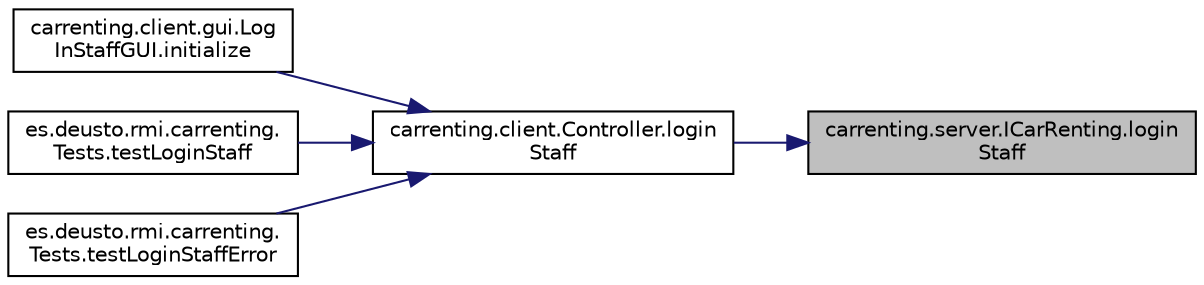 digraph "carrenting.server.ICarRenting.loginStaff"
{
 // LATEX_PDF_SIZE
  edge [fontname="Helvetica",fontsize="10",labelfontname="Helvetica",labelfontsize="10"];
  node [fontname="Helvetica",fontsize="10",shape=record];
  rankdir="RL";
  Node60 [label="carrenting.server.ICarRenting.login\lStaff",height=0.2,width=0.4,color="black", fillcolor="grey75", style="filled", fontcolor="black",tooltip=" "];
  Node60 -> Node61 [dir="back",color="midnightblue",fontsize="10",style="solid",fontname="Helvetica"];
  Node61 [label="carrenting.client.Controller.login\lStaff",height=0.2,width=0.4,color="black", fillcolor="white", style="filled",URL="$classcarrenting_1_1client_1_1_controller.html#ae1141f30035d8d32ec22db92b3710f8c",tooltip=" "];
  Node61 -> Node62 [dir="back",color="midnightblue",fontsize="10",style="solid",fontname="Helvetica"];
  Node62 [label="carrenting.client.gui.Log\lInStaffGUI.initialize",height=0.2,width=0.4,color="black", fillcolor="white", style="filled",URL="$classcarrenting_1_1client_1_1gui_1_1_log_in_staff_g_u_i.html#a47b35e476216e26fe89235fee12150e1",tooltip=" "];
  Node61 -> Node63 [dir="back",color="midnightblue",fontsize="10",style="solid",fontname="Helvetica"];
  Node63 [label="es.deusto.rmi.carrenting.\lTests.testLoginStaff",height=0.2,width=0.4,color="black", fillcolor="white", style="filled",URL="$classes_1_1deusto_1_1rmi_1_1carrenting_1_1_tests.html#ac0024402892b0be0c6a7e214c8594f82",tooltip=" "];
  Node61 -> Node64 [dir="back",color="midnightblue",fontsize="10",style="solid",fontname="Helvetica"];
  Node64 [label="es.deusto.rmi.carrenting.\lTests.testLoginStaffError",height=0.2,width=0.4,color="black", fillcolor="white", style="filled",URL="$classes_1_1deusto_1_1rmi_1_1carrenting_1_1_tests.html#abbbf71ff6de221e44322d4474636cca9",tooltip=" "];
}
